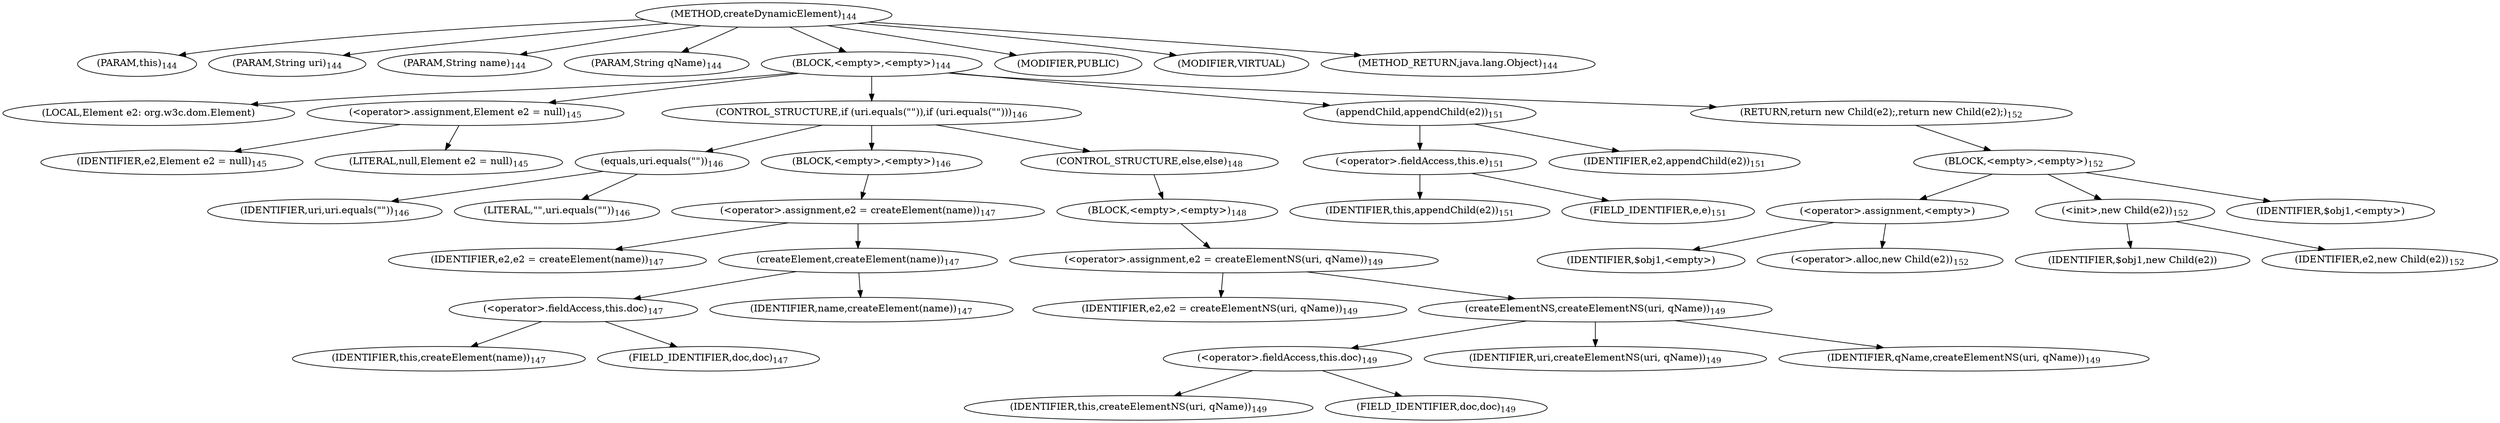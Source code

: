 digraph "createDynamicElement" {  
"215" [label = <(METHOD,createDynamicElement)<SUB>144</SUB>> ]
"216" [label = <(PARAM,this)<SUB>144</SUB>> ]
"217" [label = <(PARAM,String uri)<SUB>144</SUB>> ]
"218" [label = <(PARAM,String name)<SUB>144</SUB>> ]
"219" [label = <(PARAM,String qName)<SUB>144</SUB>> ]
"220" [label = <(BLOCK,&lt;empty&gt;,&lt;empty&gt;)<SUB>144</SUB>> ]
"221" [label = <(LOCAL,Element e2: org.w3c.dom.Element)> ]
"222" [label = <(&lt;operator&gt;.assignment,Element e2 = null)<SUB>145</SUB>> ]
"223" [label = <(IDENTIFIER,e2,Element e2 = null)<SUB>145</SUB>> ]
"224" [label = <(LITERAL,null,Element e2 = null)<SUB>145</SUB>> ]
"225" [label = <(CONTROL_STRUCTURE,if (uri.equals(&quot;&quot;)),if (uri.equals(&quot;&quot;)))<SUB>146</SUB>> ]
"226" [label = <(equals,uri.equals(&quot;&quot;))<SUB>146</SUB>> ]
"227" [label = <(IDENTIFIER,uri,uri.equals(&quot;&quot;))<SUB>146</SUB>> ]
"228" [label = <(LITERAL,&quot;&quot;,uri.equals(&quot;&quot;))<SUB>146</SUB>> ]
"229" [label = <(BLOCK,&lt;empty&gt;,&lt;empty&gt;)<SUB>146</SUB>> ]
"230" [label = <(&lt;operator&gt;.assignment,e2 = createElement(name))<SUB>147</SUB>> ]
"231" [label = <(IDENTIFIER,e2,e2 = createElement(name))<SUB>147</SUB>> ]
"232" [label = <(createElement,createElement(name))<SUB>147</SUB>> ]
"233" [label = <(&lt;operator&gt;.fieldAccess,this.doc)<SUB>147</SUB>> ]
"234" [label = <(IDENTIFIER,this,createElement(name))<SUB>147</SUB>> ]
"235" [label = <(FIELD_IDENTIFIER,doc,doc)<SUB>147</SUB>> ]
"236" [label = <(IDENTIFIER,name,createElement(name))<SUB>147</SUB>> ]
"237" [label = <(CONTROL_STRUCTURE,else,else)<SUB>148</SUB>> ]
"238" [label = <(BLOCK,&lt;empty&gt;,&lt;empty&gt;)<SUB>148</SUB>> ]
"239" [label = <(&lt;operator&gt;.assignment,e2 = createElementNS(uri, qName))<SUB>149</SUB>> ]
"240" [label = <(IDENTIFIER,e2,e2 = createElementNS(uri, qName))<SUB>149</SUB>> ]
"241" [label = <(createElementNS,createElementNS(uri, qName))<SUB>149</SUB>> ]
"242" [label = <(&lt;operator&gt;.fieldAccess,this.doc)<SUB>149</SUB>> ]
"243" [label = <(IDENTIFIER,this,createElementNS(uri, qName))<SUB>149</SUB>> ]
"244" [label = <(FIELD_IDENTIFIER,doc,doc)<SUB>149</SUB>> ]
"245" [label = <(IDENTIFIER,uri,createElementNS(uri, qName))<SUB>149</SUB>> ]
"246" [label = <(IDENTIFIER,qName,createElementNS(uri, qName))<SUB>149</SUB>> ]
"247" [label = <(appendChild,appendChild(e2))<SUB>151</SUB>> ]
"248" [label = <(&lt;operator&gt;.fieldAccess,this.e)<SUB>151</SUB>> ]
"249" [label = <(IDENTIFIER,this,appendChild(e2))<SUB>151</SUB>> ]
"250" [label = <(FIELD_IDENTIFIER,e,e)<SUB>151</SUB>> ]
"251" [label = <(IDENTIFIER,e2,appendChild(e2))<SUB>151</SUB>> ]
"252" [label = <(RETURN,return new Child(e2);,return new Child(e2);)<SUB>152</SUB>> ]
"253" [label = <(BLOCK,&lt;empty&gt;,&lt;empty&gt;)<SUB>152</SUB>> ]
"254" [label = <(&lt;operator&gt;.assignment,&lt;empty&gt;)> ]
"255" [label = <(IDENTIFIER,$obj1,&lt;empty&gt;)> ]
"256" [label = <(&lt;operator&gt;.alloc,new Child(e2))<SUB>152</SUB>> ]
"257" [label = <(&lt;init&gt;,new Child(e2))<SUB>152</SUB>> ]
"258" [label = <(IDENTIFIER,$obj1,new Child(e2))> ]
"259" [label = <(IDENTIFIER,e2,new Child(e2))<SUB>152</SUB>> ]
"260" [label = <(IDENTIFIER,$obj1,&lt;empty&gt;)> ]
"261" [label = <(MODIFIER,PUBLIC)> ]
"262" [label = <(MODIFIER,VIRTUAL)> ]
"263" [label = <(METHOD_RETURN,java.lang.Object)<SUB>144</SUB>> ]
  "215" -> "216" 
  "215" -> "217" 
  "215" -> "218" 
  "215" -> "219" 
  "215" -> "220" 
  "215" -> "261" 
  "215" -> "262" 
  "215" -> "263" 
  "220" -> "221" 
  "220" -> "222" 
  "220" -> "225" 
  "220" -> "247" 
  "220" -> "252" 
  "222" -> "223" 
  "222" -> "224" 
  "225" -> "226" 
  "225" -> "229" 
  "225" -> "237" 
  "226" -> "227" 
  "226" -> "228" 
  "229" -> "230" 
  "230" -> "231" 
  "230" -> "232" 
  "232" -> "233" 
  "232" -> "236" 
  "233" -> "234" 
  "233" -> "235" 
  "237" -> "238" 
  "238" -> "239" 
  "239" -> "240" 
  "239" -> "241" 
  "241" -> "242" 
  "241" -> "245" 
  "241" -> "246" 
  "242" -> "243" 
  "242" -> "244" 
  "247" -> "248" 
  "247" -> "251" 
  "248" -> "249" 
  "248" -> "250" 
  "252" -> "253" 
  "253" -> "254" 
  "253" -> "257" 
  "253" -> "260" 
  "254" -> "255" 
  "254" -> "256" 
  "257" -> "258" 
  "257" -> "259" 
}
